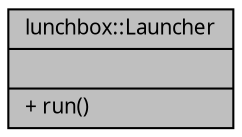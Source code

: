 digraph "lunchbox::Launcher"
{
  edge [fontname="Sans",fontsize="10",labelfontname="Sans",labelfontsize="10"];
  node [fontname="Sans",fontsize="10",shape=record];
  Node1 [label="{lunchbox::Launcher\n||+ run()\l}",height=0.2,width=0.4,color="black", fillcolor="grey75", style="filled" fontcolor="black"];
}
